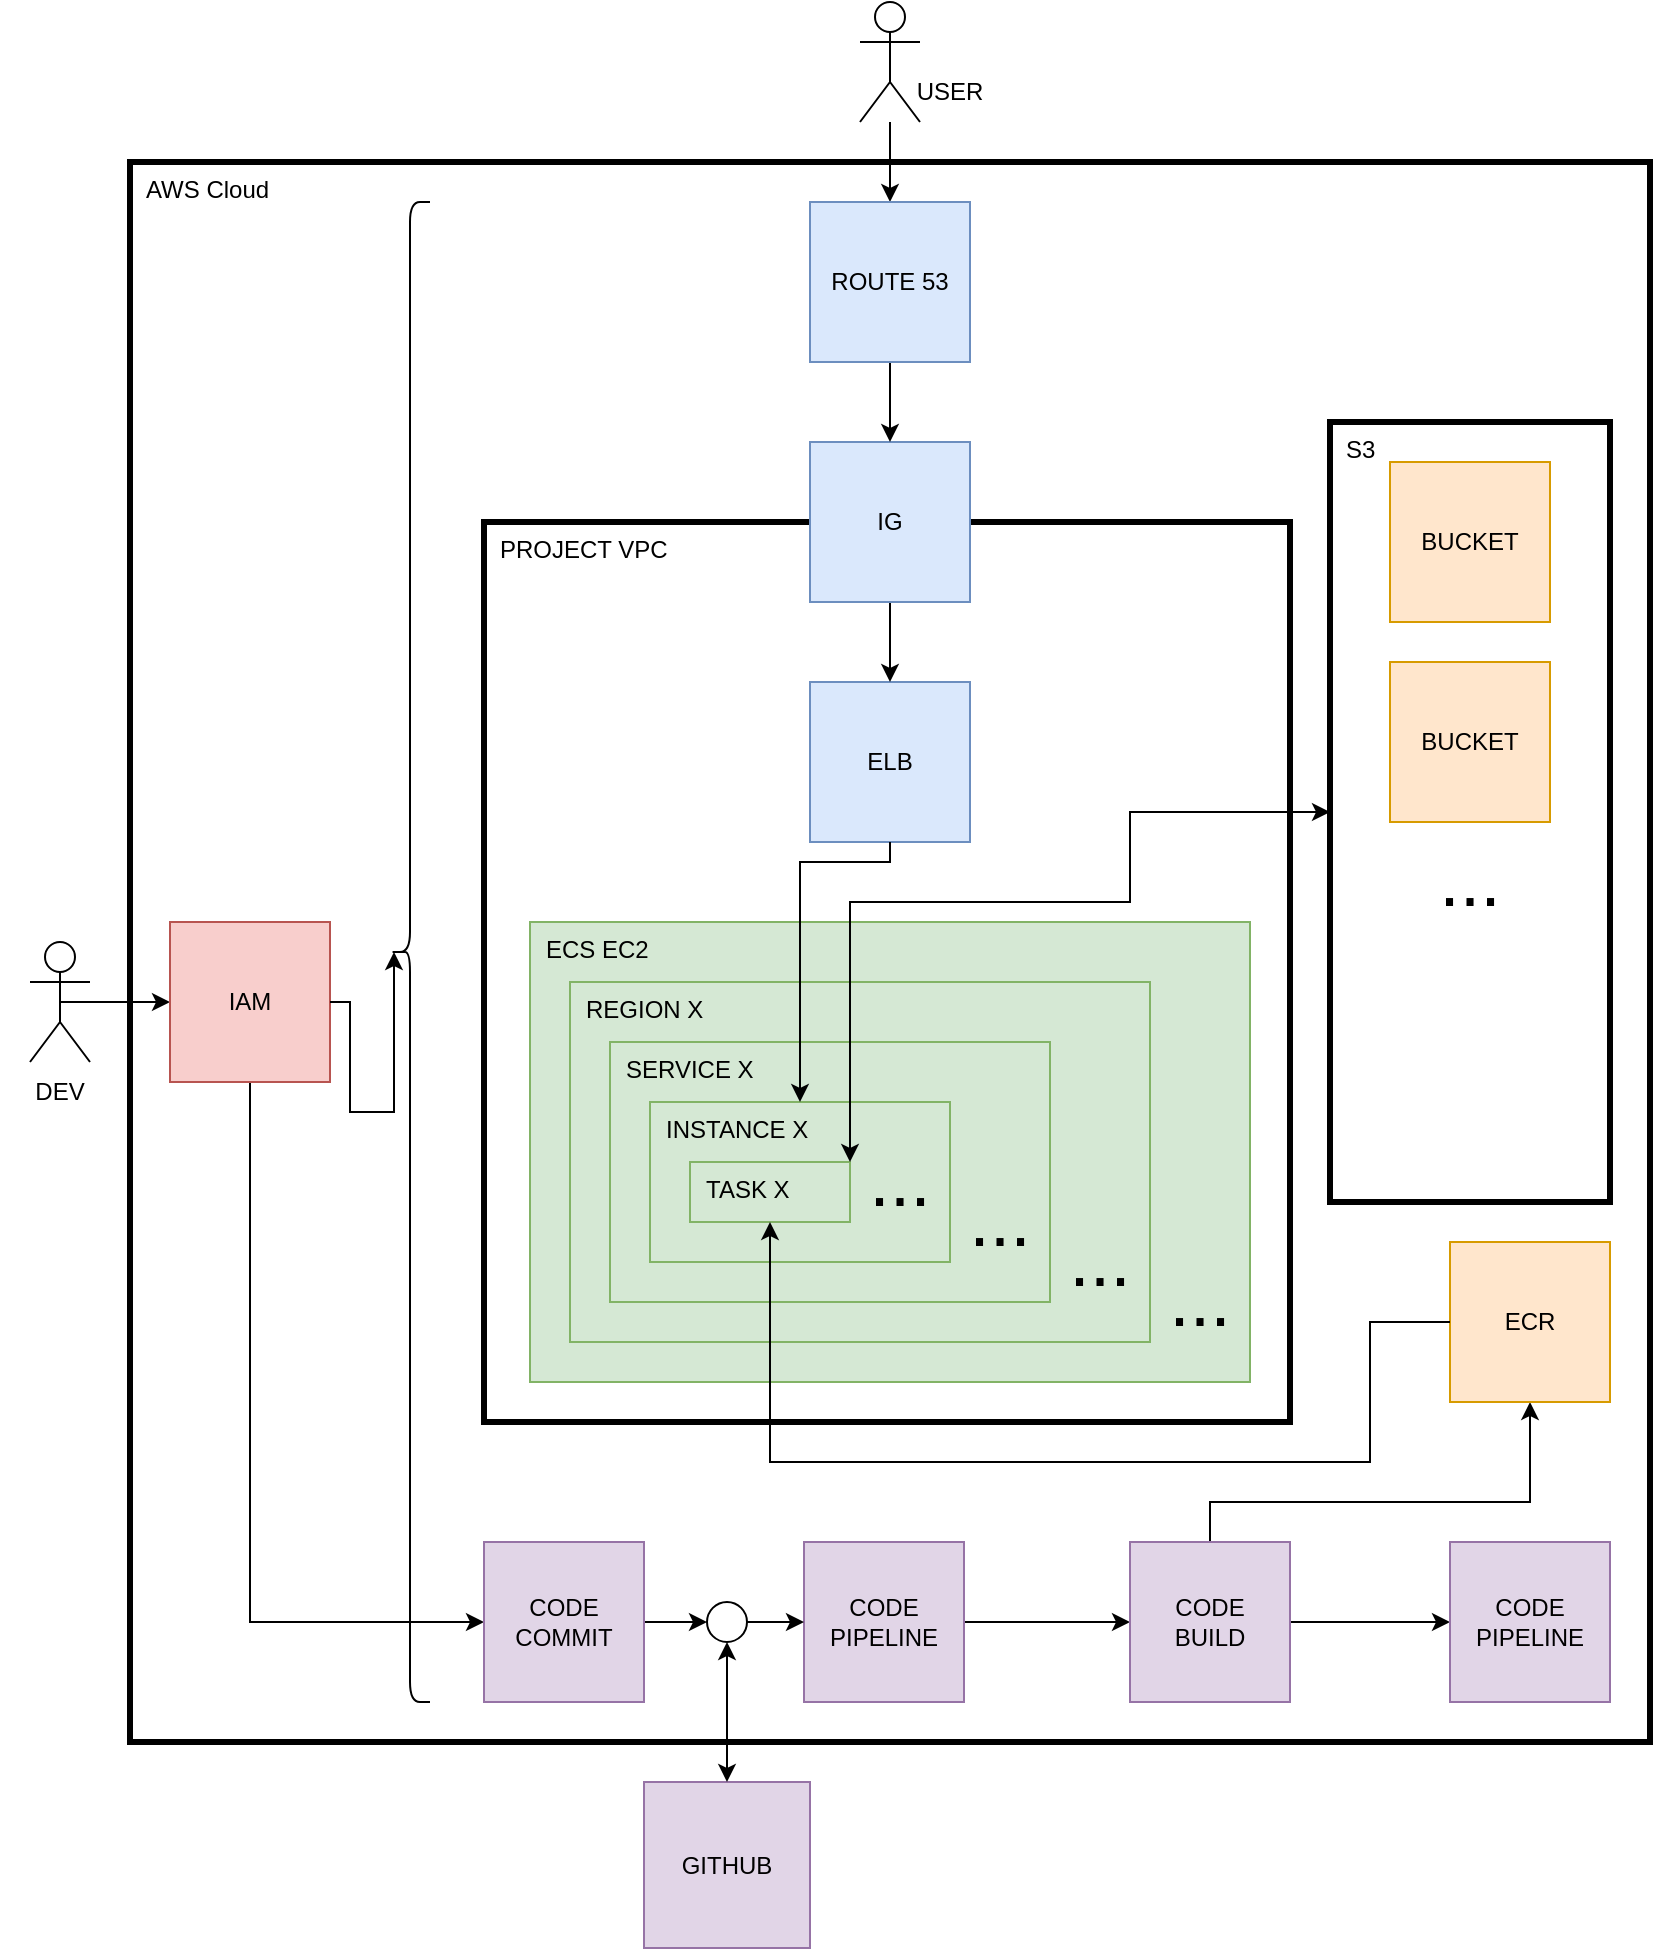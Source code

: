 <mxfile version="22.1.2" type="device">
  <diagram name="Page-1" id="Y1Ff2M6tBXTCDHTPnII-">
    <mxGraphModel dx="1095" dy="2466" grid="1" gridSize="10" guides="1" tooltips="1" connect="1" arrows="1" fold="1" page="1" pageScale="1" pageWidth="827" pageHeight="1169" math="0" shadow="0">
      <root>
        <mxCell id="0" />
        <mxCell id="1" parent="0" />
        <mxCell id="YbYS3XvpRyIwKWTUJV1s-1" value="AWS Cloud" style="rounded=0;whiteSpace=wrap;html=1;verticalAlign=top;align=left;spacing=2;spacingLeft=6;strokeWidth=3;" parent="1" vertex="1">
          <mxGeometry x="100" y="-60" width="760" height="790" as="geometry" />
        </mxCell>
        <mxCell id="YbYS3XvpRyIwKWTUJV1s-8" style="edgeStyle=orthogonalEdgeStyle;rounded=0;orthogonalLoop=1;jettySize=auto;html=1;exitX=0.5;exitY=0.5;exitDx=0;exitDy=0;exitPerimeter=0;entryX=0;entryY=0.5;entryDx=0;entryDy=0;" parent="1" source="YbYS3XvpRyIwKWTUJV1s-2" target="YbYS3XvpRyIwKWTUJV1s-7" edge="1">
          <mxGeometry relative="1" as="geometry" />
        </mxCell>
        <mxCell id="YbYS3XvpRyIwKWTUJV1s-2" value="" style="shape=umlActor;verticalLabelPosition=bottom;verticalAlign=top;html=1;" parent="1" vertex="1">
          <mxGeometry x="50" y="330" width="30" height="60" as="geometry" />
        </mxCell>
        <mxCell id="YbYS3XvpRyIwKWTUJV1s-20" style="edgeStyle=orthogonalEdgeStyle;rounded=0;orthogonalLoop=1;jettySize=auto;html=1;exitX=0.5;exitY=1;exitDx=0;exitDy=0;entryX=0;entryY=0.5;entryDx=0;entryDy=0;" parent="1" source="YbYS3XvpRyIwKWTUJV1s-7" target="YbYS3XvpRyIwKWTUJV1s-12" edge="1">
          <mxGeometry relative="1" as="geometry" />
        </mxCell>
        <mxCell id="YbYS3XvpRyIwKWTUJV1s-7" value="IAM" style="whiteSpace=wrap;html=1;aspect=fixed;fillColor=#f8cecc;strokeColor=#b85450;" parent="1" vertex="1">
          <mxGeometry x="120" y="320" width="80" height="80" as="geometry" />
        </mxCell>
        <mxCell id="YbYS3XvpRyIwKWTUJV1s-10" value="" style="shape=curlyBracket;whiteSpace=wrap;html=1;rounded=1;labelPosition=left;verticalLabelPosition=middle;align=right;verticalAlign=middle;" parent="1" vertex="1">
          <mxGeometry x="230" y="-40" width="20" height="750" as="geometry" />
        </mxCell>
        <mxCell id="YbYS3XvpRyIwKWTUJV1s-11" style="edgeStyle=orthogonalEdgeStyle;rounded=0;orthogonalLoop=1;jettySize=auto;html=1;exitX=1;exitY=0.5;exitDx=0;exitDy=0;entryX=0.1;entryY=0.5;entryDx=0;entryDy=0;entryPerimeter=0;" parent="1" source="YbYS3XvpRyIwKWTUJV1s-7" target="YbYS3XvpRyIwKWTUJV1s-10" edge="1">
          <mxGeometry relative="1" as="geometry">
            <Array as="points">
              <mxPoint x="210" y="360" />
              <mxPoint x="210" y="415" />
            </Array>
          </mxGeometry>
        </mxCell>
        <mxCell id="YbYS3XvpRyIwKWTUJV1s-17" style="edgeStyle=orthogonalEdgeStyle;rounded=0;orthogonalLoop=1;jettySize=auto;html=1;exitX=1;exitY=0.5;exitDx=0;exitDy=0;entryX=0;entryY=0.5;entryDx=0;entryDy=0;" parent="1" source="YbYS3XvpRyIwKWTUJV1s-12" target="YbYS3XvpRyIwKWTUJV1s-21" edge="1">
          <mxGeometry relative="1" as="geometry" />
        </mxCell>
        <mxCell id="YbYS3XvpRyIwKWTUJV1s-12" value="CODE&lt;br&gt;COMMIT" style="whiteSpace=wrap;html=1;aspect=fixed;fillColor=#e1d5e7;strokeColor=#9673a6;" parent="1" vertex="1">
          <mxGeometry x="277" y="630" width="80" height="80" as="geometry" />
        </mxCell>
        <mxCell id="YbYS3XvpRyIwKWTUJV1s-18" style="edgeStyle=orthogonalEdgeStyle;rounded=0;orthogonalLoop=1;jettySize=auto;html=1;exitX=1;exitY=0.5;exitDx=0;exitDy=0;entryX=0;entryY=0.5;entryDx=0;entryDy=0;" parent="1" source="YbYS3XvpRyIwKWTUJV1s-13" target="YbYS3XvpRyIwKWTUJV1s-14" edge="1">
          <mxGeometry relative="1" as="geometry" />
        </mxCell>
        <mxCell id="YbYS3XvpRyIwKWTUJV1s-13" value="CODE&lt;br&gt;PIPELINE" style="whiteSpace=wrap;html=1;aspect=fixed;fillColor=#e1d5e7;strokeColor=#9673a6;" parent="1" vertex="1">
          <mxGeometry x="437" y="630" width="80" height="80" as="geometry" />
        </mxCell>
        <mxCell id="YbYS3XvpRyIwKWTUJV1s-19" style="edgeStyle=orthogonalEdgeStyle;rounded=0;orthogonalLoop=1;jettySize=auto;html=1;exitX=1;exitY=0.5;exitDx=0;exitDy=0;entryX=0;entryY=0.5;entryDx=0;entryDy=0;" parent="1" source="YbYS3XvpRyIwKWTUJV1s-14" target="YbYS3XvpRyIwKWTUJV1s-15" edge="1">
          <mxGeometry relative="1" as="geometry" />
        </mxCell>
        <mxCell id="YbYS3XvpRyIwKWTUJV1s-25" style="edgeStyle=orthogonalEdgeStyle;rounded=0;orthogonalLoop=1;jettySize=auto;html=1;exitX=0.5;exitY=0;exitDx=0;exitDy=0;entryX=0.5;entryY=1;entryDx=0;entryDy=0;" parent="1" source="YbYS3XvpRyIwKWTUJV1s-14" target="YbYS3XvpRyIwKWTUJV1s-24" edge="1">
          <mxGeometry relative="1" as="geometry">
            <Array as="points">
              <mxPoint x="640" y="610" />
              <mxPoint x="800" y="610" />
            </Array>
          </mxGeometry>
        </mxCell>
        <mxCell id="YbYS3XvpRyIwKWTUJV1s-14" value="CODE&lt;br&gt;BUILD" style="whiteSpace=wrap;html=1;aspect=fixed;fillColor=#e1d5e7;strokeColor=#9673a6;" parent="1" vertex="1">
          <mxGeometry x="600" y="630" width="80" height="80" as="geometry" />
        </mxCell>
        <mxCell id="YbYS3XvpRyIwKWTUJV1s-15" value="CODE&lt;br&gt;PIPELINE" style="whiteSpace=wrap;html=1;aspect=fixed;fillColor=#e1d5e7;strokeColor=#9673a6;" parent="1" vertex="1">
          <mxGeometry x="760" y="630" width="80" height="80" as="geometry" />
        </mxCell>
        <mxCell id="YbYS3XvpRyIwKWTUJV1s-16" value="GITHUB" style="whiteSpace=wrap;html=1;aspect=fixed;fillColor=#e1d5e7;strokeColor=#9673a6;" parent="1" vertex="1">
          <mxGeometry x="357" y="750" width="83" height="83" as="geometry" />
        </mxCell>
        <mxCell id="YbYS3XvpRyIwKWTUJV1s-22" style="edgeStyle=orthogonalEdgeStyle;rounded=0;orthogonalLoop=1;jettySize=auto;html=1;exitX=1;exitY=0.5;exitDx=0;exitDy=0;entryX=0;entryY=0.5;entryDx=0;entryDy=0;" parent="1" source="YbYS3XvpRyIwKWTUJV1s-21" target="YbYS3XvpRyIwKWTUJV1s-13" edge="1">
          <mxGeometry relative="1" as="geometry" />
        </mxCell>
        <mxCell id="YbYS3XvpRyIwKWTUJV1s-23" style="edgeStyle=orthogonalEdgeStyle;rounded=0;orthogonalLoop=1;jettySize=auto;html=1;exitX=0.5;exitY=1;exitDx=0;exitDy=0;entryX=0.5;entryY=0;entryDx=0;entryDy=0;startArrow=classic;startFill=1;" parent="1" source="YbYS3XvpRyIwKWTUJV1s-21" target="YbYS3XvpRyIwKWTUJV1s-16" edge="1">
          <mxGeometry relative="1" as="geometry" />
        </mxCell>
        <mxCell id="YbYS3XvpRyIwKWTUJV1s-21" value="" style="ellipse;whiteSpace=wrap;html=1;aspect=fixed;" parent="1" vertex="1">
          <mxGeometry x="388.5" y="660" width="20" height="20" as="geometry" />
        </mxCell>
        <mxCell id="YbYS3XvpRyIwKWTUJV1s-24" value="ECR" style="whiteSpace=wrap;html=1;aspect=fixed;fillColor=#ffe6cc;strokeColor=#d79b00;" parent="1" vertex="1">
          <mxGeometry x="760" y="480" width="80" height="80" as="geometry" />
        </mxCell>
        <mxCell id="YbYS3XvpRyIwKWTUJV1s-26" value="PROJECT VPC" style="rounded=0;whiteSpace=wrap;html=1;verticalAlign=top;align=left;spacing=2;spacingLeft=6;strokeWidth=3;" parent="1" vertex="1">
          <mxGeometry x="277" y="120" width="403" height="450" as="geometry" />
        </mxCell>
        <mxCell id="YbYS3XvpRyIwKWTUJV1s-27" value="ELB" style="whiteSpace=wrap;html=1;aspect=fixed;fillColor=#dae8fc;strokeColor=#6c8ebf;" parent="1" vertex="1">
          <mxGeometry x="440" y="200" width="80" height="80" as="geometry" />
        </mxCell>
        <mxCell id="YbYS3XvpRyIwKWTUJV1s-42" style="edgeStyle=orthogonalEdgeStyle;rounded=0;orthogonalLoop=1;jettySize=auto;html=1;exitX=0.5;exitY=1;exitDx=0;exitDy=0;entryX=0.5;entryY=0;entryDx=0;entryDy=0;" parent="1" source="YbYS3XvpRyIwKWTUJV1s-28" target="YbYS3XvpRyIwKWTUJV1s-27" edge="1">
          <mxGeometry relative="1" as="geometry" />
        </mxCell>
        <mxCell id="YbYS3XvpRyIwKWTUJV1s-28" value="IG" style="whiteSpace=wrap;html=1;aspect=fixed;fillColor=#dae8fc;strokeColor=#6c8ebf;" parent="1" vertex="1">
          <mxGeometry x="440" y="80" width="80" height="80" as="geometry" />
        </mxCell>
        <mxCell id="YbYS3XvpRyIwKWTUJV1s-31" value="ECS EC2" style="rounded=0;whiteSpace=wrap;html=1;verticalAlign=top;align=left;spacing=2;spacingLeft=6;strokeWidth=1;fillColor=#d5e8d4;strokeColor=#82b366;" parent="1" vertex="1">
          <mxGeometry x="300" y="320" width="360" height="230" as="geometry" />
        </mxCell>
        <mxCell id="YbYS3XvpRyIwKWTUJV1s-33" value="REGION X" style="rounded=0;whiteSpace=wrap;html=1;verticalAlign=top;align=left;spacing=2;spacingLeft=6;strokeWidth=1;fillColor=#d5e8d4;strokeColor=#82b366;" parent="1" vertex="1">
          <mxGeometry x="320" y="350" width="290" height="180" as="geometry" />
        </mxCell>
        <mxCell id="YbYS3XvpRyIwKWTUJV1s-34" value="SERVICE X" style="rounded=0;whiteSpace=wrap;html=1;verticalAlign=top;align=left;spacing=2;spacingLeft=6;strokeWidth=1;fillColor=#d5e8d4;strokeColor=#82b366;" parent="1" vertex="1">
          <mxGeometry x="340" y="380" width="220" height="130" as="geometry" />
        </mxCell>
        <mxCell id="YbYS3XvpRyIwKWTUJV1s-35" value="&lt;font style=&quot;font-size: 37px;&quot;&gt;&lt;span&gt;...&lt;/span&gt;&lt;/font&gt;" style="text;html=1;strokeColor=none;fillColor=none;align=center;verticalAlign=middle;whiteSpace=wrap;rounded=0;fontStyle=0" parent="1" vertex="1">
          <mxGeometry x="560" y="470" width="50" height="40" as="geometry" />
        </mxCell>
        <mxCell id="YbYS3XvpRyIwKWTUJV1s-36" value="&lt;font style=&quot;font-size: 37px;&quot;&gt;&lt;span&gt;...&lt;/span&gt;&lt;/font&gt;" style="text;html=1;strokeColor=none;fillColor=none;align=center;verticalAlign=middle;whiteSpace=wrap;rounded=0;fontStyle=0" parent="1" vertex="1">
          <mxGeometry x="610" y="490" width="50" height="40" as="geometry" />
        </mxCell>
        <mxCell id="YbYS3XvpRyIwKWTUJV1s-37" value="INSTANCE X" style="rounded=0;whiteSpace=wrap;html=1;verticalAlign=top;align=left;spacing=2;spacingLeft=6;strokeWidth=1;fillColor=#d5e8d4;strokeColor=#82b366;" parent="1" vertex="1">
          <mxGeometry x="360" y="410" width="150" height="80" as="geometry" />
        </mxCell>
        <mxCell id="YbYS3XvpRyIwKWTUJV1s-38" value="TASK X" style="rounded=0;whiteSpace=wrap;html=1;verticalAlign=top;align=left;spacing=2;spacingLeft=6;strokeWidth=1;fillColor=#d5e8d4;strokeColor=#82b366;" parent="1" vertex="1">
          <mxGeometry x="380" y="440" width="80" height="30" as="geometry" />
        </mxCell>
        <mxCell id="YbYS3XvpRyIwKWTUJV1s-39" value="&lt;font style=&quot;font-size: 37px;&quot;&gt;&lt;span&gt;...&lt;/span&gt;&lt;/font&gt;" style="text;html=1;strokeColor=none;fillColor=none;align=center;verticalAlign=middle;whiteSpace=wrap;rounded=0;fontStyle=0" parent="1" vertex="1">
          <mxGeometry x="510" y="450" width="50" height="40" as="geometry" />
        </mxCell>
        <mxCell id="YbYS3XvpRyIwKWTUJV1s-40" value="&lt;font style=&quot;font-size: 37px;&quot;&gt;&lt;span&gt;...&lt;/span&gt;&lt;/font&gt;" style="text;html=1;strokeColor=none;fillColor=none;align=center;verticalAlign=middle;whiteSpace=wrap;rounded=0;fontStyle=0" parent="1" vertex="1">
          <mxGeometry x="460" y="430" width="50" height="40" as="geometry" />
        </mxCell>
        <mxCell id="YbYS3XvpRyIwKWTUJV1s-43" style="edgeStyle=orthogonalEdgeStyle;rounded=0;orthogonalLoop=1;jettySize=auto;html=1;exitX=0;exitY=0.5;exitDx=0;exitDy=0;entryX=0.5;entryY=1;entryDx=0;entryDy=0;" parent="1" source="YbYS3XvpRyIwKWTUJV1s-24" target="YbYS3XvpRyIwKWTUJV1s-38" edge="1">
          <mxGeometry relative="1" as="geometry">
            <Array as="points">
              <mxPoint x="720" y="520" />
              <mxPoint x="720" y="590" />
              <mxPoint x="420" y="590" />
            </Array>
          </mxGeometry>
        </mxCell>
        <mxCell id="YbYS3XvpRyIwKWTUJV1s-45" value="S3" style="rounded=0;whiteSpace=wrap;html=1;verticalAlign=top;align=left;spacing=2;spacingLeft=6;strokeWidth=3;" parent="1" vertex="1">
          <mxGeometry x="700" y="70" width="140" height="390" as="geometry" />
        </mxCell>
        <mxCell id="YbYS3XvpRyIwKWTUJV1s-47" value="BUCKET" style="whiteSpace=wrap;html=1;aspect=fixed;fillColor=#ffe6cc;strokeColor=#d79b00;" parent="1" vertex="1">
          <mxGeometry x="730" y="190" width="80" height="80" as="geometry" />
        </mxCell>
        <mxCell id="YbYS3XvpRyIwKWTUJV1s-48" value="BUCKET" style="whiteSpace=wrap;html=1;aspect=fixed;fillColor=#ffe6cc;strokeColor=#d79b00;" parent="1" vertex="1">
          <mxGeometry x="730" y="90" width="80" height="80" as="geometry" />
        </mxCell>
        <mxCell id="YbYS3XvpRyIwKWTUJV1s-49" value="&lt;font style=&quot;font-size: 37px;&quot;&gt;&lt;span&gt;...&lt;/span&gt;&lt;/font&gt;" style="text;html=1;strokeColor=none;fillColor=none;align=center;verticalAlign=middle;whiteSpace=wrap;rounded=0;fontStyle=0" parent="1" vertex="1">
          <mxGeometry x="745" y="280" width="50" height="40" as="geometry" />
        </mxCell>
        <mxCell id="YbYS3XvpRyIwKWTUJV1s-51" value="" style="edgeStyle=orthogonalEdgeStyle;rounded=0;orthogonalLoop=1;jettySize=auto;html=1;entryX=0.5;entryY=0;entryDx=0;entryDy=0;" parent="1" source="YbYS3XvpRyIwKWTUJV1s-50" target="YbYS3XvpRyIwKWTUJV1s-56" edge="1">
          <mxGeometry relative="1" as="geometry" />
        </mxCell>
        <mxCell id="YbYS3XvpRyIwKWTUJV1s-50" value="" style="shape=umlActor;verticalLabelPosition=bottom;verticalAlign=top;html=1;" parent="1" vertex="1">
          <mxGeometry x="465" y="-140" width="30" height="60" as="geometry" />
        </mxCell>
        <mxCell id="YbYS3XvpRyIwKWTUJV1s-54" value="DEV" style="text;html=1;strokeColor=none;fillColor=none;align=center;verticalAlign=middle;whiteSpace=wrap;rounded=0;" parent="1" vertex="1">
          <mxGeometry x="35" y="390" width="60" height="30" as="geometry" />
        </mxCell>
        <mxCell id="YbYS3XvpRyIwKWTUJV1s-55" value="USER" style="text;html=1;strokeColor=none;fillColor=none;align=center;verticalAlign=middle;whiteSpace=wrap;rounded=0;" parent="1" vertex="1">
          <mxGeometry x="480" y="-110" width="60" height="30" as="geometry" />
        </mxCell>
        <mxCell id="YbYS3XvpRyIwKWTUJV1s-57" style="edgeStyle=orthogonalEdgeStyle;rounded=0;orthogonalLoop=1;jettySize=auto;html=1;exitX=0.5;exitY=1;exitDx=0;exitDy=0;entryX=0.5;entryY=0;entryDx=0;entryDy=0;" parent="1" source="YbYS3XvpRyIwKWTUJV1s-56" target="YbYS3XvpRyIwKWTUJV1s-28" edge="1">
          <mxGeometry relative="1" as="geometry" />
        </mxCell>
        <mxCell id="YbYS3XvpRyIwKWTUJV1s-56" value="ROUTE 53" style="whiteSpace=wrap;html=1;aspect=fixed;fillColor=#dae8fc;strokeColor=#6c8ebf;" parent="1" vertex="1">
          <mxGeometry x="440" y="-40" width="80" height="80" as="geometry" />
        </mxCell>
        <mxCell id="oL4n0T94HJxAm9dFQ55k-1" style="edgeStyle=orthogonalEdgeStyle;rounded=0;orthogonalLoop=1;jettySize=auto;html=1;exitX=0;exitY=0.5;exitDx=0;exitDy=0;entryX=0;entryY=0.25;entryDx=0;entryDy=0;startArrow=classic;startFill=1;" edge="1" parent="1" source="YbYS3XvpRyIwKWTUJV1s-45" target="YbYS3XvpRyIwKWTUJV1s-40">
          <mxGeometry relative="1" as="geometry">
            <mxPoint x="409" y="700" as="sourcePoint" />
            <mxPoint x="409" y="770" as="targetPoint" />
            <Array as="points">
              <mxPoint x="600" y="265" />
              <mxPoint x="600" y="310" />
              <mxPoint x="460" y="310" />
            </Array>
          </mxGeometry>
        </mxCell>
        <mxCell id="oL4n0T94HJxAm9dFQ55k-3" style="edgeStyle=orthogonalEdgeStyle;rounded=0;orthogonalLoop=1;jettySize=auto;html=1;exitX=0.5;exitY=1;exitDx=0;exitDy=0;entryX=0.5;entryY=0;entryDx=0;entryDy=0;" edge="1" parent="1" source="YbYS3XvpRyIwKWTUJV1s-27" target="YbYS3XvpRyIwKWTUJV1s-37">
          <mxGeometry relative="1" as="geometry">
            <Array as="points">
              <mxPoint x="480" y="290" />
              <mxPoint x="435" y="290" />
            </Array>
          </mxGeometry>
        </mxCell>
      </root>
    </mxGraphModel>
  </diagram>
</mxfile>
